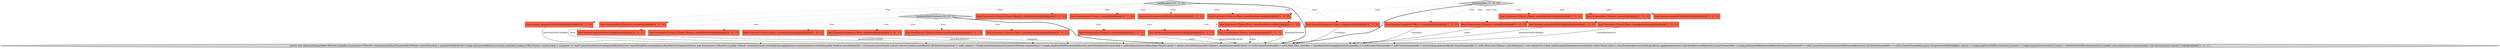 digraph {
26 [style = filled, label = "hashJoinWithPredicate_['0', '0', '1']", fillcolor = lightgray, shape = diamond image = "AAA0AAABBB3BBB"];
22 [style = filled, label = "final Function2<TSource,TInner,TResult> resultSelector@@@2@@@['0', '0', '1']", fillcolor = tomato, shape = box image = "AAA0AAABBB3BBB"];
23 [style = filled, label = "final boolean generateNullsOnRight@@@2@@@['0', '0', '1']", fillcolor = tomato, shape = box image = "AAA0AAABBB3BBB"];
16 [style = filled, label = "final Function2<TSource,TInner,TResult> resultSelector@@@2@@@['0', '1', '0']", fillcolor = tomato, shape = box image = "AAA0AAABBB2BBB"];
25 [style = filled, label = "final Predicate2<TSource,TInner> predicate@@@2@@@['0', '0', '1']", fillcolor = tomato, shape = box image = "AAA0AAABBB3BBB"];
0 [style = filled, label = "hashEquiJoin_['1', '0', '0']", fillcolor = lightgray, shape = diamond image = "AAA0AAABBB1BBB"];
27 [style = filled, label = "final Enumerable<TInner> inner@@@2@@@['0', '0', '1']", fillcolor = tomato, shape = box image = "AAA0AAABBB3BBB"];
19 [style = filled, label = "final boolean generateNullsOnLeft@@@2@@@['0', '0', '1']", fillcolor = tomato, shape = box image = "AAA0AAABBB3BBB"];
9 [style = filled, label = "final Function1<TSource,TKey> outerKeySelector@@@2@@@['1', '1', '0']", fillcolor = tomato, shape = box image = "AAA0AAABBB1BBB"];
5 [style = filled, label = "final Function1<TSource,TKey> outerKeySelector@@@2@@@['1', '0', '0']", fillcolor = tomato, shape = box image = "AAA0AAABBB1BBB"];
11 [style = filled, label = "final boolean generateNullsOnRight@@@2@@@['0', '1', '0']", fillcolor = tomato, shape = box image = "AAA0AAABBB2BBB"];
4 [style = filled, label = "final EqualityComparer<TKey> comparer@@@2@@@['1', '0', '0']", fillcolor = tomato, shape = box image = "AAA0AAABBB1BBB"];
8 [style = filled, label = "final Enumerable<TInner> inner@@@2@@@['1', '0', '0']", fillcolor = tomato, shape = box image = "AAA0AAABBB1BBB"];
3 [style = filled, label = "final Enumerable<TSource> outer@@@2@@@['1', '0', '0']", fillcolor = tomato, shape = box image = "AAA0AAABBB1BBB"];
1 [style = filled, label = "final boolean generateNullsOnLeft@@@2@@@['1', '0', '0']", fillcolor = tomato, shape = box image = "AAA0AAABBB1BBB"];
7 [style = filled, label = "return new AbstractEnumerable<TResult>(){public Enumerator<TResult> enumerator(){final Enumerable<TInner> innerToLookUp = generateNullsOnLeft? Linq4j.asEnumerable(inner.toList()): innerfinal Lookup<TKey,TInner> innerLookup = comparer == null? innerToLookUp.toLookup(innerKeySelector): innerToLookUp.toLookup(innerKeySelector,comparer)return new Enumerator<TResult>(){public TResult current(){return resultSelector.apply(outers.current(),inners.current())}public boolean moveNext(){for (  ){if (inners.moveNext()) {return true}if (!outers.moveNext()) {if (innersUnmatched != null) {inners = Linq4j.enumerator(innersUnmatched)outers.close()outers = Linq4j.singletonNullEnumerator()outers.moveNext()innersUnmatched = nullcontinue}return false}final TSource outer = outers.current()Enumerable<TInner> innerEnumerableif (outer == null) {innerEnumerable = null}{final TKey outerKey = outerKeySelector.apply(outer)if (outerKey == null) {innerEnumerable = null}{innerEnumerable = innerLookup.get(outerKey)if (innerEnumerable != null) {final List<TInner> matchedInners = new ArrayList<>()try {while (innerEnumerator.moveNext()) {final TInner inner = innerEnumerator.current()if (predicate.apply(outer,inner)) {matchedInners.add(inner)}}}innerEnumerable = Linq4j.asEnumerable(matchedInners)if (innersUnmatched != null) {innersUnmatched.removeAll(matchedInners)}}}}if (innerEnumerable == null || !innerEnumerable.any()) {if (generateNullsOnRight) {inners = Linq4j.singletonNullEnumerator()}{inners = Linq4j.emptyEnumerator()}}{inners = innerEnumerable.enumerator()}}}public void reset(){outers.reset()}public void close(){outers.close()}}}}@@@3@@@['1', '1', '1']", fillcolor = lightgray, shape = ellipse image = "AAA0AAABBB1BBB"];
14 [style = filled, label = "final Function1<TInner,TKey> innerKeySelector@@@2@@@['0', '1', '0']", fillcolor = tomato, shape = box image = "AAA0AAABBB2BBB"];
17 [style = filled, label = "hashEquiJoin_['0', '1', '0']", fillcolor = lightgray, shape = diamond image = "AAA0AAABBB2BBB"];
20 [style = filled, label = "final Enumerable<TSource> outer@@@2@@@['0', '0', '1']", fillcolor = tomato, shape = box image = "AAA0AAABBB3BBB"];
13 [style = filled, label = "final EqualityComparer<TKey> comparer@@@2@@@['0', '1', '0']", fillcolor = tomato, shape = box image = "AAA0AAABBB2BBB"];
21 [style = filled, label = "final Function1<TSource,TKey> outerKeySelector@@@2@@@['0', '0', '1']", fillcolor = tomato, shape = box image = "AAA0AAABBB3BBB"];
15 [style = filled, label = "final Enumerable<TInner> inner@@@2@@@['0', '1', '0']", fillcolor = tomato, shape = box image = "AAA0AAABBB2BBB"];
6 [style = filled, label = "final boolean generateNullsOnRight@@@2@@@['1', '0', '0']", fillcolor = tomato, shape = box image = "AAA0AAABBB1BBB"];
2 [style = filled, label = "final Function1<TInner,TKey> innerKeySelector@@@2@@@['1', '0', '0']", fillcolor = tomato, shape = box image = "AAA0AAABBB1BBB"];
12 [style = filled, label = "final Enumerable<TSource> outer@@@2@@@['0', '1', '0']", fillcolor = tomato, shape = box image = "AAA0AAABBB2BBB"];
10 [style = filled, label = "final boolean generateNullsOnLeft@@@2@@@['0', '1', '0']", fillcolor = tomato, shape = box image = "AAA0AAABBB2BBB"];
18 [style = filled, label = "final Function1<TInner,TKey> innerKeySelector@@@2@@@['0', '0', '1']", fillcolor = tomato, shape = box image = "AAA0AAABBB3BBB"];
24 [style = filled, label = "final EqualityComparer<TKey> comparer@@@2@@@['0', '0', '1']", fillcolor = tomato, shape = box image = "AAA0AAABBB3BBB"];
0->5 [style = dotted, label="true"];
6->7 [style = solid, label="generateNullsOnRight"];
26->7 [style = bold, label=""];
26->25 [style = dotted, label="true"];
26->27 [style = dotted, label="true"];
0->4 [style = dotted, label="true"];
24->7 [style = solid, label="comparer"];
3->7 [style = solid, label="outer"];
17->14 [style = dotted, label="true"];
17->11 [style = dotted, label="true"];
26->20 [style = dotted, label="true"];
26->19 [style = dotted, label="true"];
26->23 [style = dotted, label="true"];
9->27 [style = dashed, label="0"];
26->22 [style = dotted, label="true"];
0->6 [style = dotted, label="true"];
12->7 [style = solid, label="outer"];
18->7 [style = solid, label="innerKeySelector"];
0->7 [style = bold, label=""];
17->16 [style = dotted, label="true"];
27->7 [style = solid, label="inner"];
0->8 [style = dotted, label="true"];
17->7 [style = bold, label=""];
17->10 [style = dotted, label="true"];
17->15 [style = dotted, label="true"];
17->12 [style = dotted, label="true"];
26->21 [style = dotted, label="true"];
13->7 [style = solid, label="comparer"];
4->7 [style = solid, label="comparer"];
2->7 [style = solid, label="innerKeySelector"];
11->7 [style = solid, label="generateNullsOnRight"];
17->9 [style = dotted, label="true"];
26->24 [style = dotted, label="true"];
23->7 [style = solid, label="generateNullsOnRight"];
26->18 [style = dotted, label="true"];
0->3 [style = dotted, label="true"];
0->2 [style = dotted, label="true"];
19->7 [style = solid, label="generateNullsOnLeft"];
14->7 [style = solid, label="innerKeySelector"];
17->13 [style = dotted, label="true"];
0->9 [style = dotted, label="true"];
0->1 [style = dotted, label="true"];
20->7 [style = solid, label="outer"];
}
